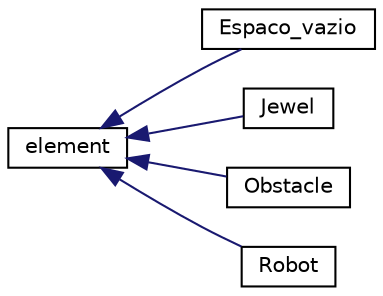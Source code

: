 digraph "Graphical Class Hierarchy"
{
 // LATEX_PDF_SIZE
  edge [fontname="Helvetica",fontsize="10",labelfontname="Helvetica",labelfontsize="10"];
  node [fontname="Helvetica",fontsize="10",shape=record];
  rankdir="LR";
  Node0 [label="element",height=0.2,width=0.4,color="black", fillcolor="white", style="filled",URL="$classelement.html",tooltip=" "];
  Node0 -> Node1 [dir="back",color="midnightblue",fontsize="10",style="solid",fontname="Helvetica"];
  Node1 [label="Espaco_vazio",height=0.2,width=0.4,color="black", fillcolor="white", style="filled",URL="$classEspaco__vazio.html",tooltip=" "];
  Node0 -> Node2 [dir="back",color="midnightblue",fontsize="10",style="solid",fontname="Helvetica"];
  Node2 [label="Jewel",height=0.2,width=0.4,color="black", fillcolor="white", style="filled",URL="$classJewel.html",tooltip=" "];
  Node0 -> Node3 [dir="back",color="midnightblue",fontsize="10",style="solid",fontname="Helvetica"];
  Node3 [label="Obstacle",height=0.2,width=0.4,color="black", fillcolor="white", style="filled",URL="$classObstacle.html",tooltip=" "];
  Node0 -> Node4 [dir="back",color="midnightblue",fontsize="10",style="solid",fontname="Helvetica"];
  Node4 [label="Robot",height=0.2,width=0.4,color="black", fillcolor="white", style="filled",URL="$classRobot.html",tooltip=" "];
}
